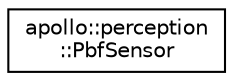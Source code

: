 digraph "Graphical Class Hierarchy"
{
  edge [fontname="Helvetica",fontsize="10",labelfontname="Helvetica",labelfontsize="10"];
  node [fontname="Helvetica",fontsize="10",shape=record];
  rankdir="LR";
  Node1 [label="apollo::perception\l::PbfSensor",height=0.2,width=0.4,color="black", fillcolor="white", style="filled",URL="$classapollo_1_1perception_1_1PbfSensor.html"];
}
